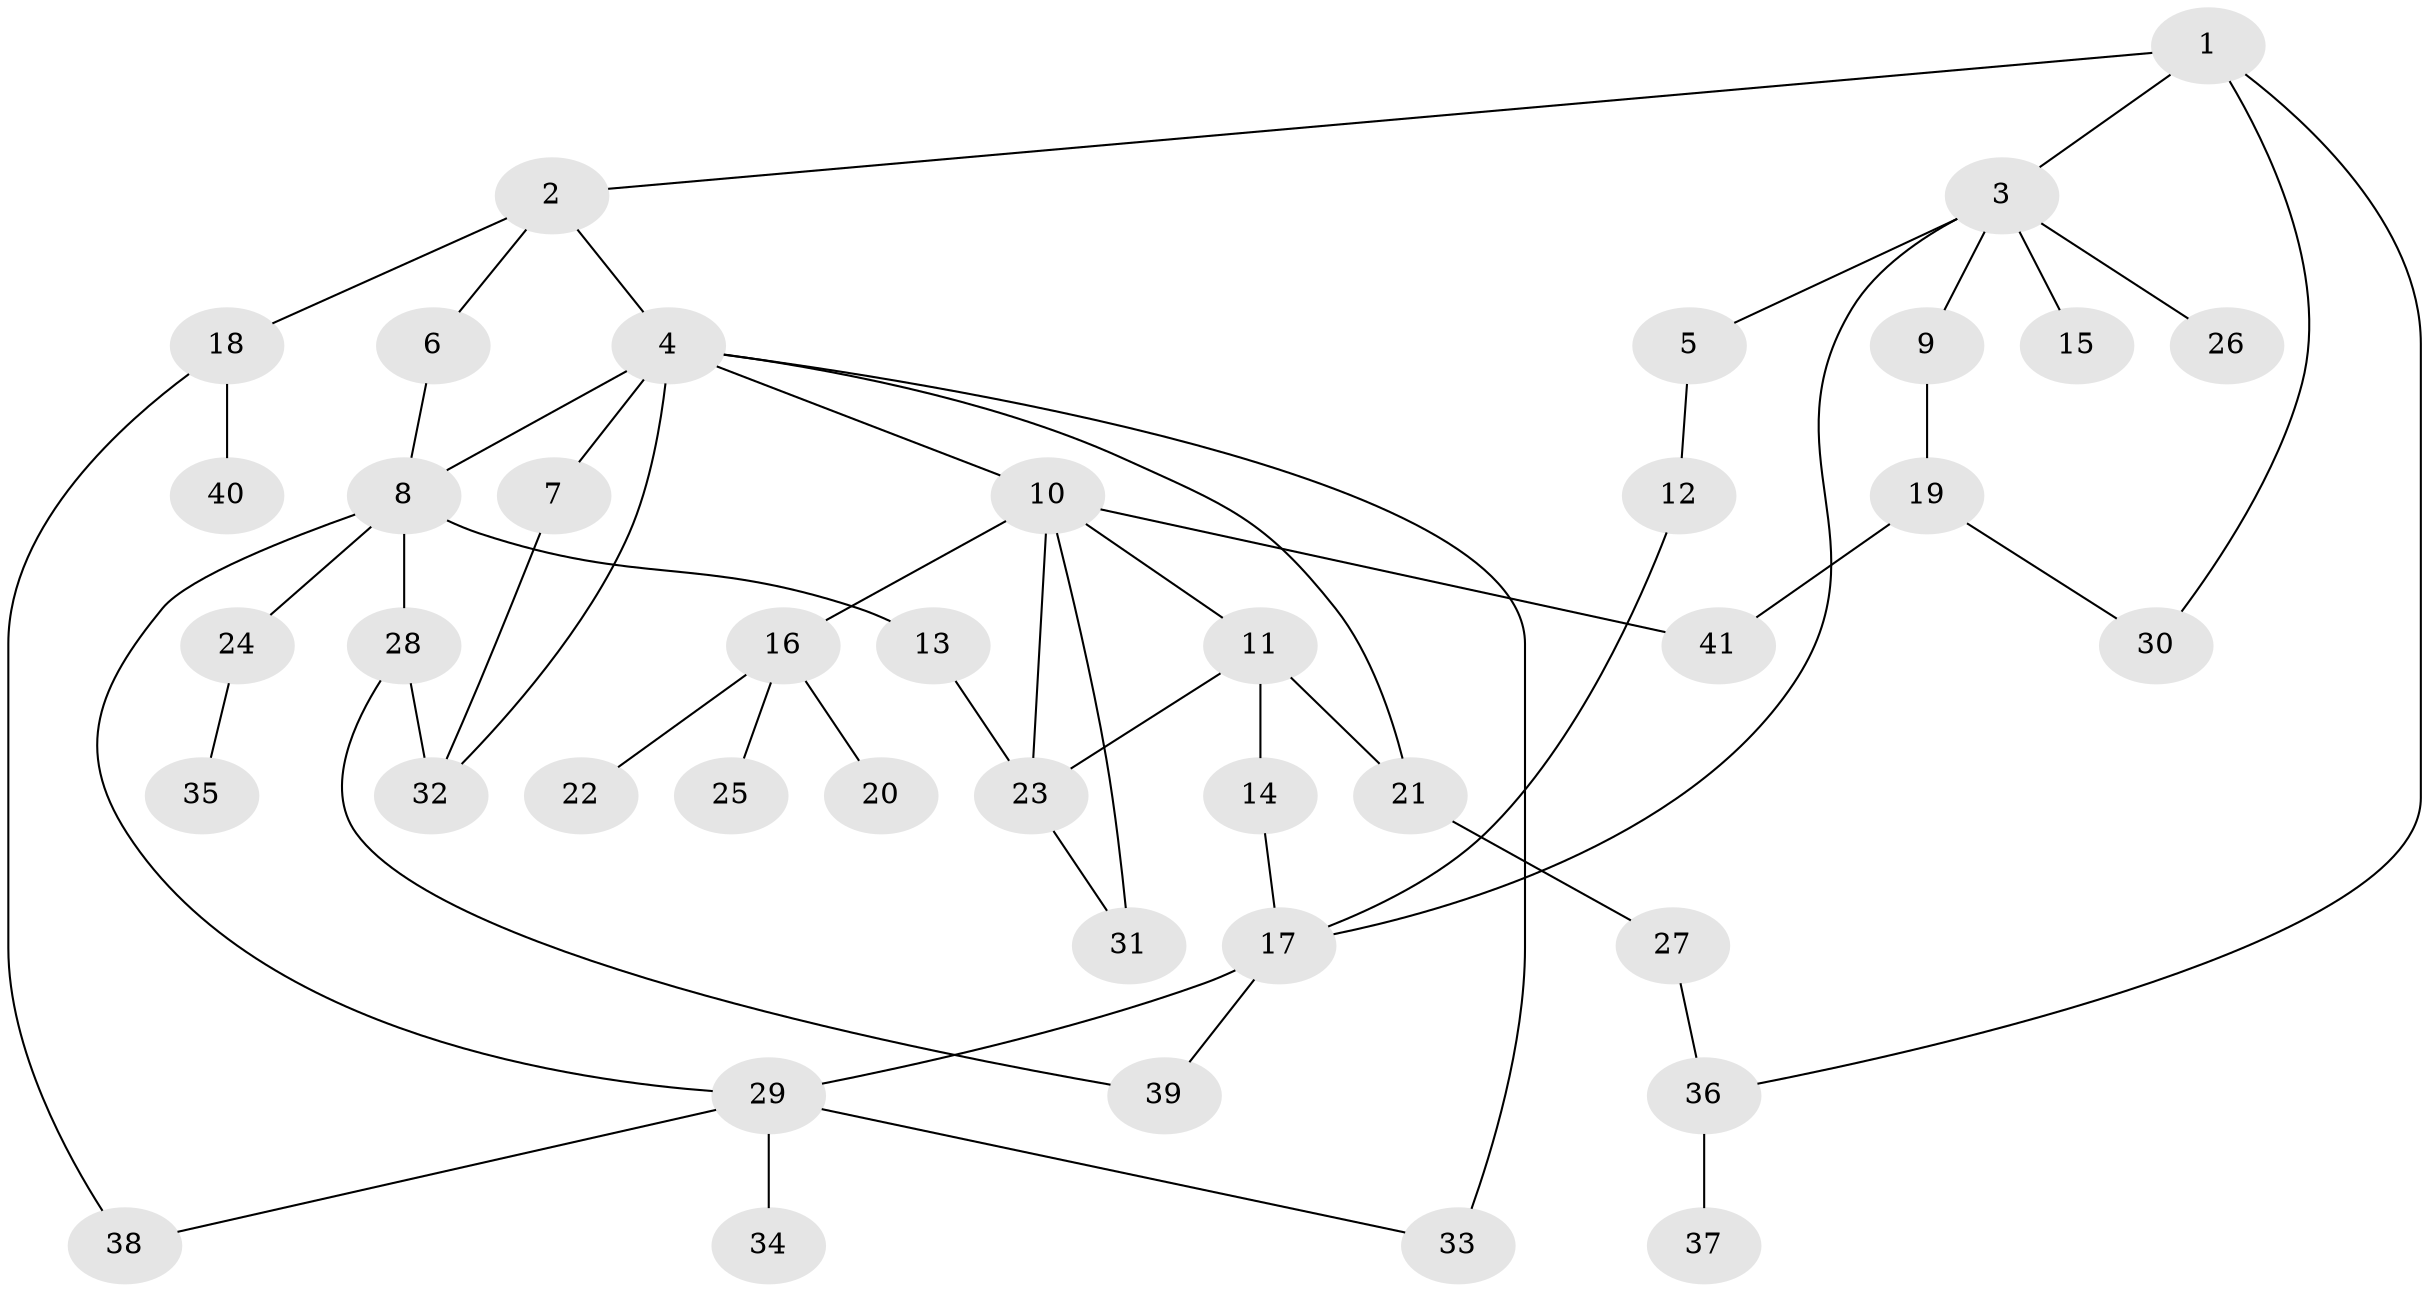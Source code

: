 // original degree distribution, {4: 0.06329113924050633, 5: 0.11392405063291139, 7: 0.012658227848101266, 2: 0.27848101265822783, 3: 0.17721518987341772, 6: 0.02531645569620253, 1: 0.3291139240506329}
// Generated by graph-tools (version 1.1) at 2025/34/03/09/25 02:34:10]
// undirected, 41 vertices, 56 edges
graph export_dot {
graph [start="1"]
  node [color=gray90,style=filled];
  1;
  2;
  3;
  4;
  5;
  6;
  7;
  8;
  9;
  10;
  11;
  12;
  13;
  14;
  15;
  16;
  17;
  18;
  19;
  20;
  21;
  22;
  23;
  24;
  25;
  26;
  27;
  28;
  29;
  30;
  31;
  32;
  33;
  34;
  35;
  36;
  37;
  38;
  39;
  40;
  41;
  1 -- 2 [weight=1.0];
  1 -- 3 [weight=1.0];
  1 -- 30 [weight=1.0];
  1 -- 36 [weight=1.0];
  2 -- 4 [weight=1.0];
  2 -- 6 [weight=1.0];
  2 -- 18 [weight=1.0];
  3 -- 5 [weight=1.0];
  3 -- 9 [weight=1.0];
  3 -- 15 [weight=1.0];
  3 -- 17 [weight=1.0];
  3 -- 26 [weight=1.0];
  4 -- 7 [weight=3.0];
  4 -- 8 [weight=1.0];
  4 -- 10 [weight=3.0];
  4 -- 21 [weight=1.0];
  4 -- 32 [weight=2.0];
  4 -- 33 [weight=1.0];
  5 -- 12 [weight=1.0];
  6 -- 8 [weight=1.0];
  7 -- 32 [weight=1.0];
  8 -- 13 [weight=1.0];
  8 -- 24 [weight=1.0];
  8 -- 28 [weight=1.0];
  8 -- 29 [weight=1.0];
  9 -- 19 [weight=1.0];
  10 -- 11 [weight=1.0];
  10 -- 16 [weight=1.0];
  10 -- 23 [weight=1.0];
  10 -- 31 [weight=2.0];
  10 -- 41 [weight=1.0];
  11 -- 14 [weight=1.0];
  11 -- 21 [weight=1.0];
  11 -- 23 [weight=1.0];
  12 -- 17 [weight=1.0];
  13 -- 23 [weight=1.0];
  14 -- 17 [weight=1.0];
  16 -- 20 [weight=1.0];
  16 -- 22 [weight=1.0];
  16 -- 25 [weight=1.0];
  17 -- 29 [weight=1.0];
  17 -- 39 [weight=1.0];
  18 -- 38 [weight=1.0];
  18 -- 40 [weight=1.0];
  19 -- 30 [weight=1.0];
  19 -- 41 [weight=1.0];
  21 -- 27 [weight=1.0];
  23 -- 31 [weight=1.0];
  24 -- 35 [weight=1.0];
  27 -- 36 [weight=1.0];
  28 -- 32 [weight=1.0];
  28 -- 39 [weight=1.0];
  29 -- 33 [weight=1.0];
  29 -- 34 [weight=1.0];
  29 -- 38 [weight=1.0];
  36 -- 37 [weight=1.0];
}

